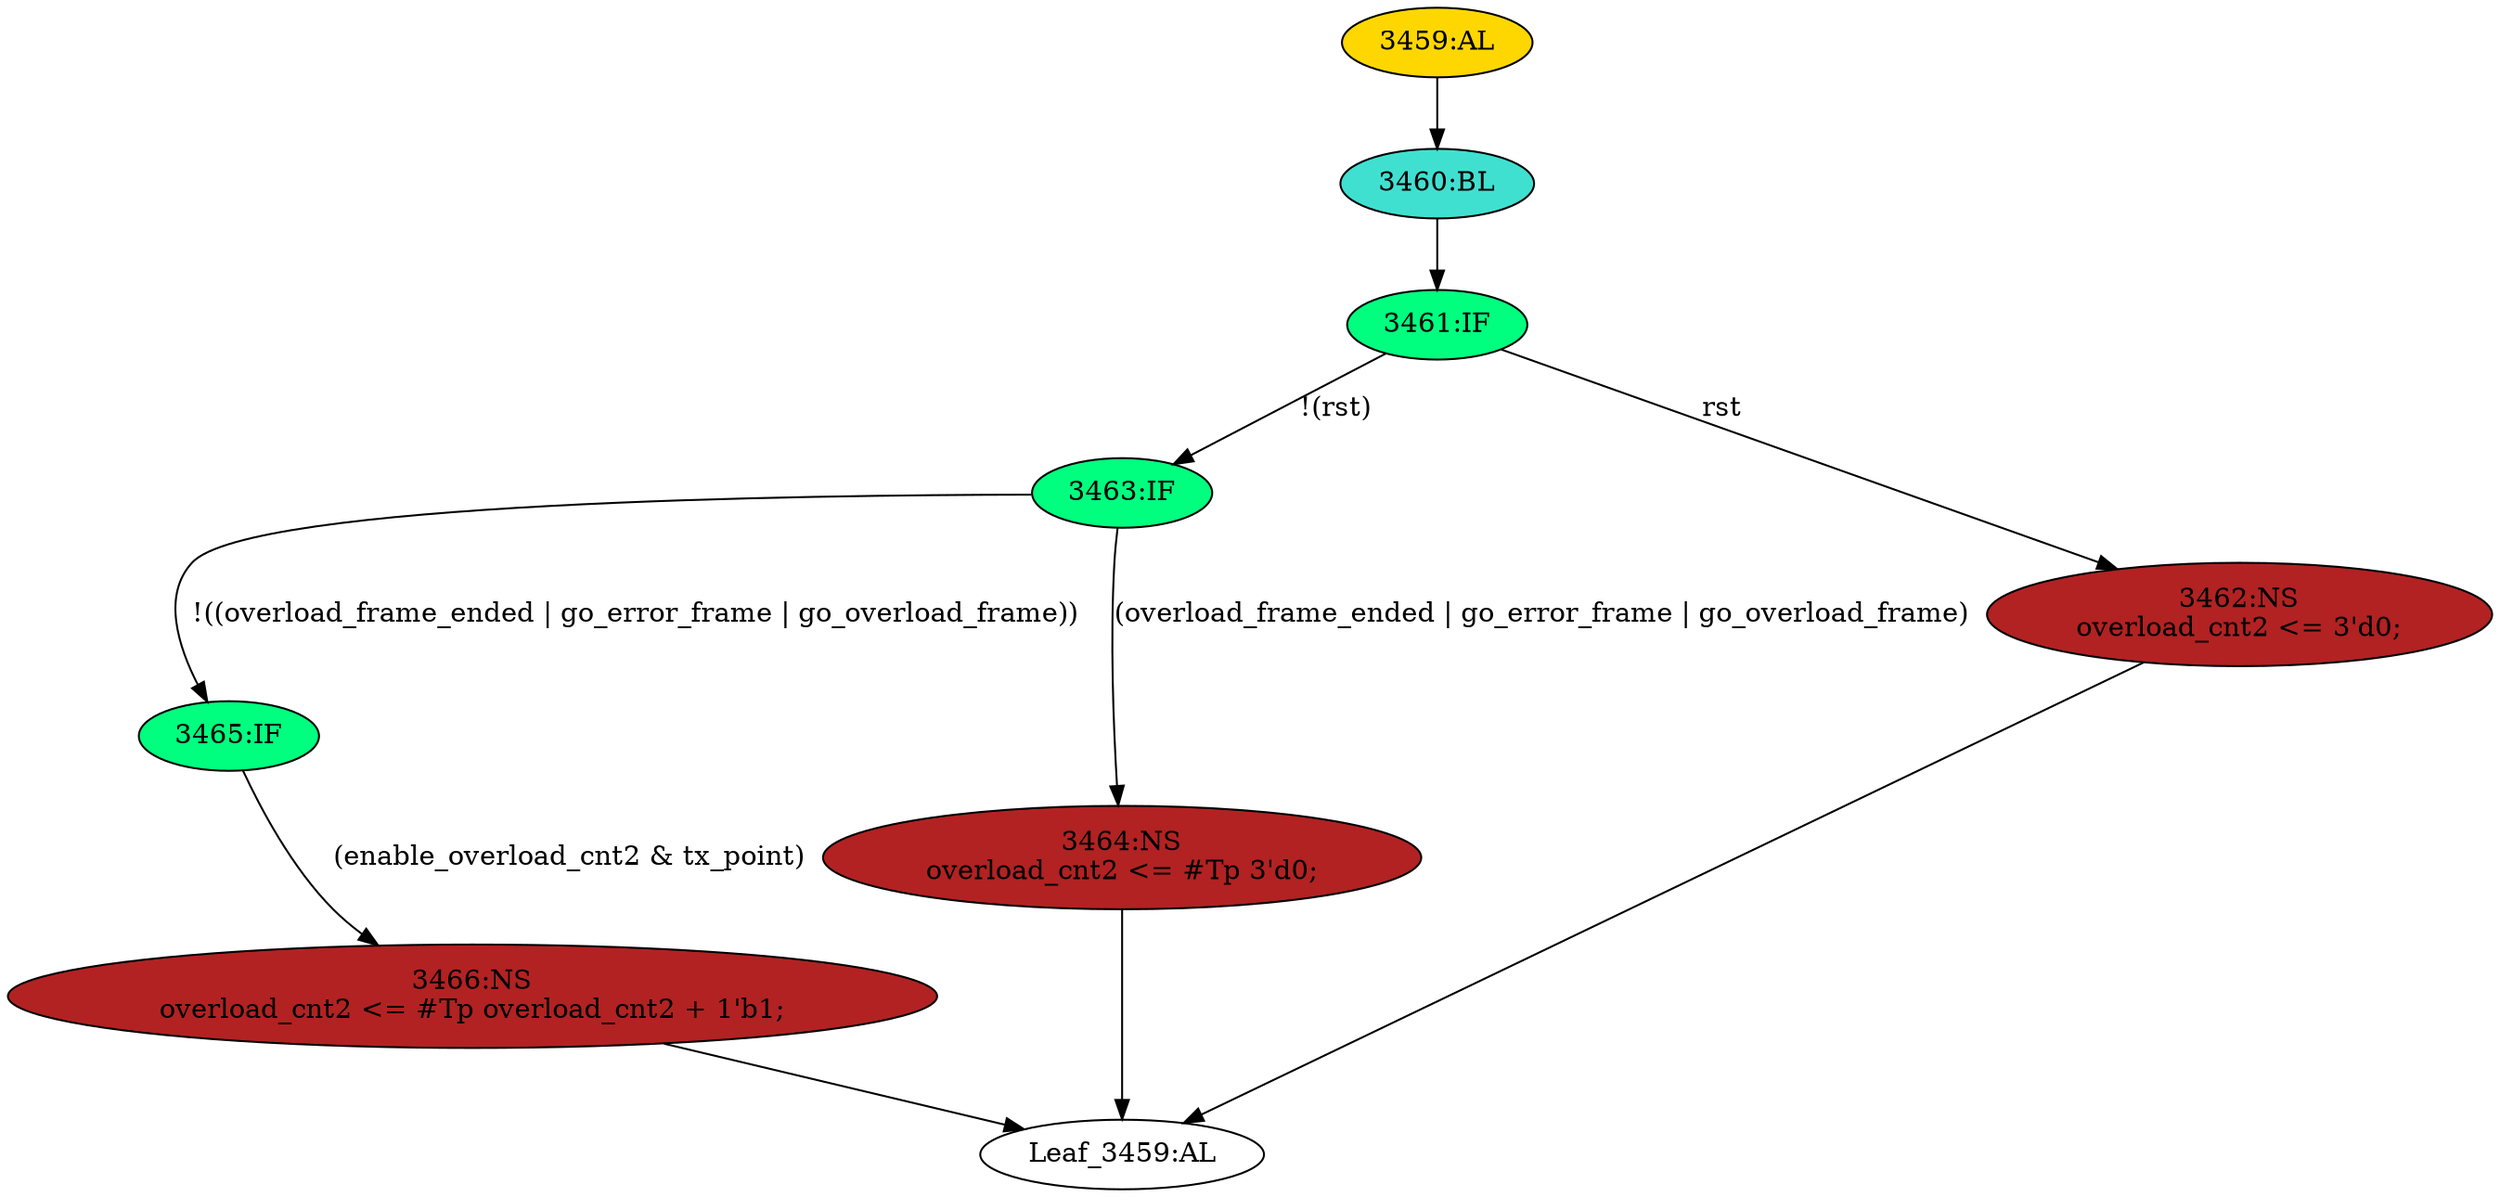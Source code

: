 strict digraph "" {
	node [label="\N"];
	"3466:NS"	 [ast="<pyverilog.vparser.ast.NonblockingSubstitution object at 0x7f44f6b21810>",
		fillcolor=firebrick,
		label="3466:NS
overload_cnt2 <= #Tp overload_cnt2 + 1'b1;",
		statements="[<pyverilog.vparser.ast.NonblockingSubstitution object at 0x7f44f6b21810>]",
		style=filled,
		typ=NonblockingSubstitution];
	"Leaf_3459:AL"	 [def_var="['overload_cnt2']",
		label="Leaf_3459:AL"];
	"3466:NS" -> "Leaf_3459:AL"	 [cond="[]",
		lineno=None];
	"3459:AL"	 [ast="<pyverilog.vparser.ast.Always object at 0x7f44f6b21590>",
		clk_sens=True,
		fillcolor=gold,
		label="3459:AL",
		sens="['clk', 'rst']",
		statements="[]",
		style=filled,
		typ=Always,
		use_var="['enable_overload_cnt2', 'overload_cnt2', 'go_overload_frame', 'go_error_frame', 'tx_point', 'overload_frame_ended', 'rst']"];
	"3460:BL"	 [ast="<pyverilog.vparser.ast.Block object at 0x7f44f6b21710>",
		fillcolor=turquoise,
		label="3460:BL",
		statements="[]",
		style=filled,
		typ=Block];
	"3459:AL" -> "3460:BL"	 [cond="[]",
		lineno=None];
	"3465:IF"	 [ast="<pyverilog.vparser.ast.IfStatement object at 0x7f44f6b217d0>",
		fillcolor=springgreen,
		label="3465:IF",
		statements="[]",
		style=filled,
		typ=IfStatement];
	"3465:IF" -> "3466:NS"	 [cond="['enable_overload_cnt2', 'tx_point']",
		label="(enable_overload_cnt2 & tx_point)",
		lineno=3465];
	"3463:IF"	 [ast="<pyverilog.vparser.ast.IfStatement object at 0x7f44f6b21790>",
		fillcolor=springgreen,
		label="3463:IF",
		statements="[]",
		style=filled,
		typ=IfStatement];
	"3463:IF" -> "3465:IF"	 [cond="['overload_frame_ended', 'go_error_frame', 'go_overload_frame']",
		label="!((overload_frame_ended | go_error_frame | go_overload_frame))",
		lineno=3463];
	"3464:NS"	 [ast="<pyverilog.vparser.ast.NonblockingSubstitution object at 0x7f44f6b21b50>",
		fillcolor=firebrick,
		label="3464:NS
overload_cnt2 <= #Tp 3'd0;",
		statements="[<pyverilog.vparser.ast.NonblockingSubstitution object at 0x7f44f6b21b50>]",
		style=filled,
		typ=NonblockingSubstitution];
	"3463:IF" -> "3464:NS"	 [cond="['overload_frame_ended', 'go_error_frame', 'go_overload_frame']",
		label="(overload_frame_ended | go_error_frame | go_overload_frame)",
		lineno=3463];
	"3461:IF"	 [ast="<pyverilog.vparser.ast.IfStatement object at 0x7f44f6b21750>",
		fillcolor=springgreen,
		label="3461:IF",
		statements="[]",
		style=filled,
		typ=IfStatement];
	"3461:IF" -> "3463:IF"	 [cond="['rst']",
		label="!(rst)",
		lineno=3461];
	"3462:NS"	 [ast="<pyverilog.vparser.ast.NonblockingSubstitution object at 0x7f44f6b21e90>",
		fillcolor=firebrick,
		label="3462:NS
overload_cnt2 <= 3'd0;",
		statements="[<pyverilog.vparser.ast.NonblockingSubstitution object at 0x7f44f6b21e90>]",
		style=filled,
		typ=NonblockingSubstitution];
	"3461:IF" -> "3462:NS"	 [cond="['rst']",
		label=rst,
		lineno=3461];
	"3460:BL" -> "3461:IF"	 [cond="[]",
		lineno=None];
	"3462:NS" -> "Leaf_3459:AL"	 [cond="[]",
		lineno=None];
	"3464:NS" -> "Leaf_3459:AL"	 [cond="[]",
		lineno=None];
}
